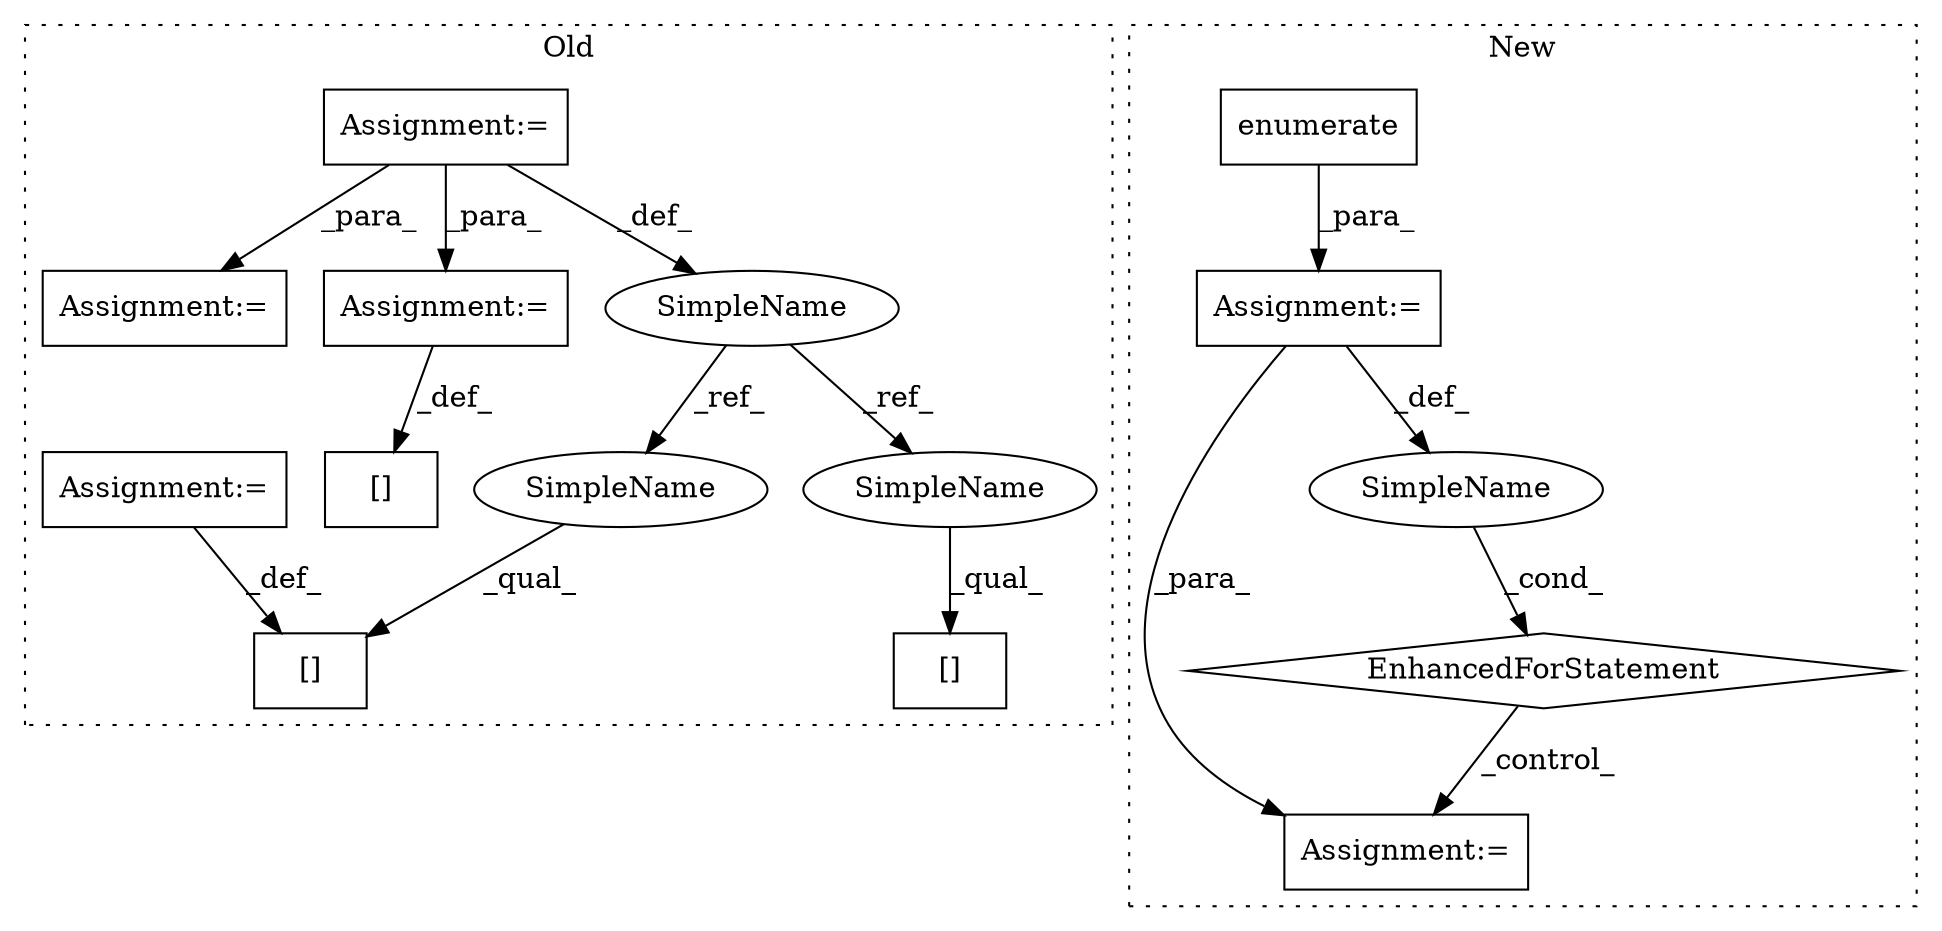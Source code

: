 digraph G {
subgraph cluster0 {
1 [label="[]" a="2" s="11886,11903" l="16,1" shape="box"];
7 [label="Assignment:=" a="7" s="11308" l="1" shape="box"];
8 [label="[]" a="2" s="11433,11466" l="16,1" shape="box"];
9 [label="Assignment:=" a="7" s="11790" l="1" shape="box"];
10 [label="Assignment:=" a="7" s="11710" l="1" shape="box"];
11 [label="Assignment:=" a="7" s="11467" l="1" shape="box"];
12 [label="[]" a="2" s="11680,11709" l="19,1" shape="box"];
13 [label="SimpleName" a="42" s="11293" l="15" shape="ellipse"];
14 [label="SimpleName" a="42" s="11886" l="15" shape="ellipse"];
15 [label="SimpleName" a="42" s="11433" l="15" shape="ellipse"];
label = "Old";
style="dotted";
}
subgraph cluster1 {
2 [label="enumerate" a="32" s="11630,11674" l="10,1" shape="box"];
3 [label="Assignment:=" a="7" s="11528,11675" l="87,2" shape="box"];
4 [label="EnhancedForStatement" a="70" s="11528,11675" l="87,2" shape="diamond"];
5 [label="Assignment:=" a="7" s="11817" l="1" shape="box"];
6 [label="SimpleName" a="42" s="11622" l="5" shape="ellipse"];
label = "New";
style="dotted";
}
2 -> 3 [label="_para_"];
3 -> 6 [label="_def_"];
3 -> 5 [label="_para_"];
4 -> 5 [label="_control_"];
6 -> 4 [label="_cond_"];
7 -> 10 [label="_para_"];
7 -> 13 [label="_def_"];
7 -> 9 [label="_para_"];
10 -> 12 [label="_def_"];
11 -> 8 [label="_def_"];
13 -> 14 [label="_ref_"];
13 -> 15 [label="_ref_"];
14 -> 1 [label="_qual_"];
15 -> 8 [label="_qual_"];
}